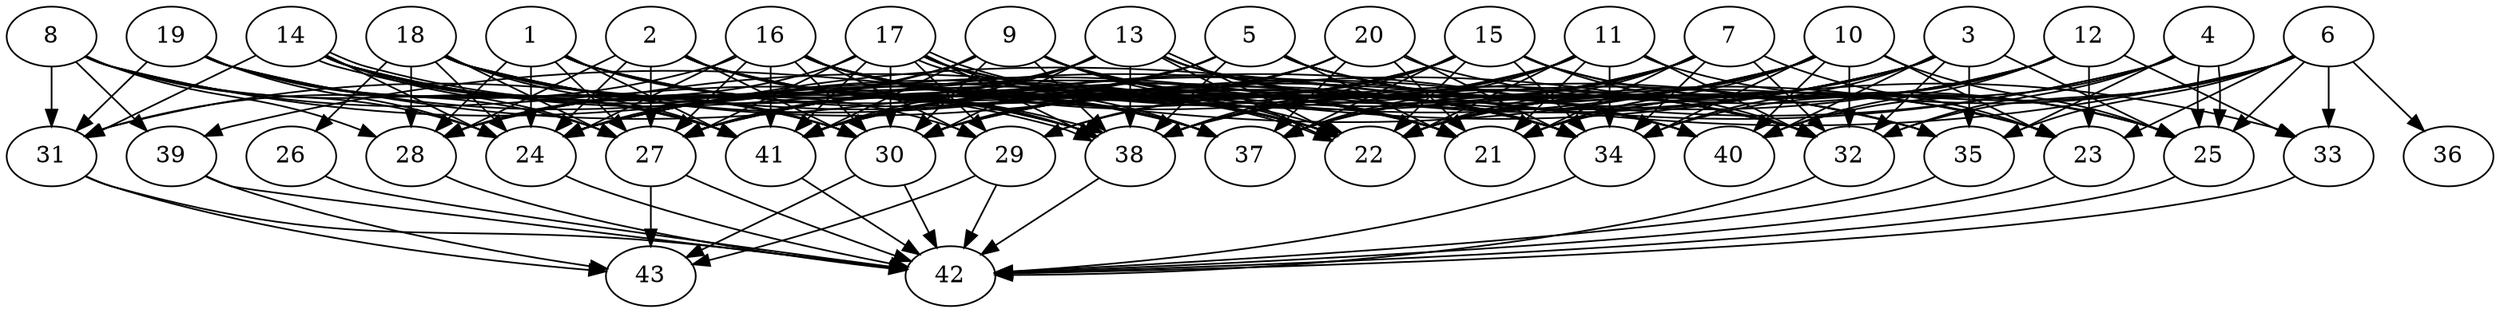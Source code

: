 // DAG (tier=3-complex, mode=compute, n=43, ccr=0.453, fat=0.701, density=0.800, regular=0.328, jump=0.203, mindata=1048576, maxdata=16777216)
// DAG automatically generated by daggen at Sun Aug 24 16:33:34 2025
// /home/ermia/Project/Environments/daggen/bin/daggen --dot --ccr 0.453 --fat 0.701 --regular 0.328 --density 0.800 --jump 0.203 --mindata 1048576 --maxdata 16777216 -n 43 
digraph G {
  1 [size="18971012409958860", alpha="0.03", expect_size="9485506204979430"]
  1 -> 21 [size ="494522568015872"]
  1 -> 24 [size ="494522568015872"]
  1 -> 27 [size ="494522568015872"]
  1 -> 28 [size ="494522568015872"]
  1 -> 29 [size ="494522568015872"]
  1 -> 34 [size ="494522568015872"]
  1 -> 37 [size ="494522568015872"]
  1 -> 41 [size ="494522568015872"]
  2 [size="4438577436347152203776", alpha="0.19", expect_size="2219288718173576101888"]
  2 -> 21 [size ="2160657126391808"]
  2 -> 24 [size ="2160657126391808"]
  2 -> 27 [size ="2160657126391808"]
  2 -> 28 [size ="2160657126391808"]
  2 -> 30 [size ="2160657126391808"]
  2 -> 34 [size ="2160657126391808"]
  2 -> 37 [size ="2160657126391808"]
  2 -> 38 [size ="2160657126391808"]
  3 [size="56134067045640680", alpha="0.04", expect_size="28067033522820340"]
  3 -> 22 [size ="2242737977950208"]
  3 -> 25 [size ="2242737977950208"]
  3 -> 27 [size ="2242737977950208"]
  3 -> 28 [size ="2242737977950208"]
  3 -> 32 [size ="2242737977950208"]
  3 -> 34 [size ="2242737977950208"]
  3 -> 35 [size ="2242737977950208"]
  3 -> 37 [size ="2242737977950208"]
  3 -> 40 [size ="2242737977950208"]
  3 -> 41 [size ="2242737977950208"]
  4 [size="1132773821611245568000", alpha="0.13", expect_size="566386910805622784000"]
  4 -> 25 [size ="869331579699200"]
  4 -> 25 [size ="869331579699200"]
  4 -> 27 [size ="869331579699200"]
  4 -> 32 [size ="869331579699200"]
  4 -> 35 [size ="869331579699200"]
  4 -> 40 [size ="869331579699200"]
  4 -> 41 [size ="869331579699200"]
  5 [size="562096172313322176", alpha="0.03", expect_size="281048086156661088"]
  5 -> 21 [size ="848451067707392"]
  5 -> 23 [size ="848451067707392"]
  5 -> 27 [size ="848451067707392"]
  5 -> 31 [size ="848451067707392"]
  5 -> 32 [size ="848451067707392"]
  5 -> 35 [size ="848451067707392"]
  5 -> 38 [size ="848451067707392"]
  5 -> 41 [size ="848451067707392"]
  6 [size="1571483876367911168", alpha="0.10", expect_size="785741938183955584"]
  6 -> 21 [size ="667002456768512"]
  6 -> 22 [size ="667002456768512"]
  6 -> 23 [size ="667002456768512"]
  6 -> 24 [size ="667002456768512"]
  6 -> 25 [size ="667002456768512"]
  6 -> 32 [size ="667002456768512"]
  6 -> 33 [size ="667002456768512"]
  6 -> 35 [size ="667002456768512"]
  6 -> 36 [size ="667002456768512"]
  7 [size="27139774154032128", alpha="0.07", expect_size="13569887077016064"]
  7 -> 21 [size ="1573538578300928"]
  7 -> 22 [size ="1573538578300928"]
  7 -> 23 [size ="1573538578300928"]
  7 -> 24 [size ="1573538578300928"]
  7 -> 32 [size ="1573538578300928"]
  7 -> 34 [size ="1573538578300928"]
  7 -> 37 [size ="1573538578300928"]
  7 -> 38 [size ="1573538578300928"]
  7 -> 41 [size ="1573538578300928"]
  8 [size="29105851829058384", alpha="0.11", expect_size="14552925914529192"]
  8 -> 21 [size ="64597524480000"]
  8 -> 24 [size ="64597524480000"]
  8 -> 28 [size ="64597524480000"]
  8 -> 31 [size ="64597524480000"]
  8 -> 38 [size ="64597524480000"]
  8 -> 39 [size ="64597524480000"]
  8 -> 41 [size ="64597524480000"]
  9 [size="577074524868727424", alpha="0.11", expect_size="288537262434363712"]
  9 -> 21 [size ="845585108172800"]
  9 -> 22 [size ="845585108172800"]
  9 -> 23 [size ="845585108172800"]
  9 -> 24 [size ="845585108172800"]
  9 -> 28 [size ="845585108172800"]
  9 -> 30 [size ="845585108172800"]
  9 -> 34 [size ="845585108172800"]
  9 -> 38 [size ="845585108172800"]
  9 -> 40 [size ="845585108172800"]
  9 -> 41 [size ="845585108172800"]
  10 [size="1626220462366991056896", alpha="0.14", expect_size="813110231183495528448"]
  10 -> 21 [size ="1106308547739648"]
  10 -> 22 [size ="1106308547739648"]
  10 -> 23 [size ="1106308547739648"]
  10 -> 24 [size ="1106308547739648"]
  10 -> 25 [size ="1106308547739648"]
  10 -> 30 [size ="1106308547739648"]
  10 -> 32 [size ="1106308547739648"]
  10 -> 34 [size ="1106308547739648"]
  10 -> 37 [size ="1106308547739648"]
  10 -> 38 [size ="1106308547739648"]
  10 -> 39 [size ="1106308547739648"]
  10 -> 40 [size ="1106308547739648"]
  11 [size="761903558486261888", alpha="0.07", expect_size="380951779243130944"]
  11 -> 21 [size ="1299837492396032"]
  11 -> 22 [size ="1299837492396032"]
  11 -> 24 [size ="1299837492396032"]
  11 -> 25 [size ="1299837492396032"]
  11 -> 29 [size ="1299837492396032"]
  11 -> 30 [size ="1299837492396032"]
  11 -> 32 [size ="1299837492396032"]
  11 -> 34 [size ="1299837492396032"]
  11 -> 37 [size ="1299837492396032"]
  11 -> 38 [size ="1299837492396032"]
  12 [size="3816823882183069184", alpha="0.10", expect_size="1908411941091534592"]
  12 -> 21 [size ="1927408215130112"]
  12 -> 22 [size ="1927408215130112"]
  12 -> 23 [size ="1927408215130112"]
  12 -> 30 [size ="1927408215130112"]
  12 -> 33 [size ="1927408215130112"]
  12 -> 34 [size ="1927408215130112"]
  12 -> 38 [size ="1927408215130112"]
  12 -> 40 [size ="1927408215130112"]
  13 [size="12362103209613312", alpha="0.04", expect_size="6181051604806656"]
  13 -> 22 [size ="1188709508579328"]
  13 -> 22 [size ="1188709508579328"]
  13 -> 27 [size ="1188709508579328"]
  13 -> 28 [size ="1188709508579328"]
  13 -> 30 [size ="1188709508579328"]
  13 -> 33 [size ="1188709508579328"]
  13 -> 34 [size ="1188709508579328"]
  13 -> 38 [size ="1188709508579328"]
  13 -> 40 [size ="1188709508579328"]
  13 -> 41 [size ="1188709508579328"]
  14 [size="2095937784622801152", alpha="0.13", expect_size="1047968892311400576"]
  14 -> 22 [size ="1520003362848768"]
  14 -> 24 [size ="1520003362848768"]
  14 -> 27 [size ="1520003362848768"]
  14 -> 30 [size ="1520003362848768"]
  14 -> 31 [size ="1520003362848768"]
  14 -> 37 [size ="1520003362848768"]
  14 -> 38 [size ="1520003362848768"]
  14 -> 38 [size ="1520003362848768"]
  14 -> 41 [size ="1520003362848768"]
  15 [size="874582929072986259456", alpha="0.13", expect_size="437291464536493129728"]
  15 -> 22 [size ="731628561235968"]
  15 -> 23 [size ="731628561235968"]
  15 -> 25 [size ="731628561235968"]
  15 -> 27 [size ="731628561235968"]
  15 -> 29 [size ="731628561235968"]
  15 -> 30 [size ="731628561235968"]
  15 -> 32 [size ="731628561235968"]
  15 -> 34 [size ="731628561235968"]
  15 -> 37 [size ="731628561235968"]
  15 -> 38 [size ="731628561235968"]
  15 -> 41 [size ="731628561235968"]
  16 [size="1719757289198900992", alpha="0.08", expect_size="859878644599450496"]
  16 -> 21 [size ="1512785133436928"]
  16 -> 22 [size ="1512785133436928"]
  16 -> 24 [size ="1512785133436928"]
  16 -> 27 [size ="1512785133436928"]
  16 -> 29 [size ="1512785133436928"]
  16 -> 30 [size ="1512785133436928"]
  16 -> 31 [size ="1512785133436928"]
  16 -> 32 [size ="1512785133436928"]
  16 -> 34 [size ="1512785133436928"]
  16 -> 35 [size ="1512785133436928"]
  16 -> 37 [size ="1512785133436928"]
  16 -> 41 [size ="1512785133436928"]
  17 [size="1191776039828477952", alpha="0.02", expect_size="595888019914238976"]
  17 -> 22 [size ="438254302134272"]
  17 -> 22 [size ="438254302134272"]
  17 -> 27 [size ="438254302134272"]
  17 -> 28 [size ="438254302134272"]
  17 -> 29 [size ="438254302134272"]
  17 -> 30 [size ="438254302134272"]
  17 -> 32 [size ="438254302134272"]
  17 -> 34 [size ="438254302134272"]
  17 -> 35 [size ="438254302134272"]
  17 -> 37 [size ="438254302134272"]
  17 -> 38 [size ="438254302134272"]
  17 -> 41 [size ="438254302134272"]
  18 [size="12229125856918684", alpha="0.02", expect_size="6114562928459342"]
  18 -> 22 [size ="361652654440448"]
  18 -> 24 [size ="361652654440448"]
  18 -> 26 [size ="361652654440448"]
  18 -> 27 [size ="361652654440448"]
  18 -> 28 [size ="361652654440448"]
  18 -> 30 [size ="361652654440448"]
  18 -> 32 [size ="361652654440448"]
  18 -> 38 [size ="361652654440448"]
  18 -> 40 [size ="361652654440448"]
  18 -> 41 [size ="361652654440448"]
  19 [size="32501988057117264", alpha="0.09", expect_size="16250994028558632"]
  19 -> 22 [size ="727873014988800"]
  19 -> 24 [size ="727873014988800"]
  19 -> 27 [size ="727873014988800"]
  19 -> 30 [size ="727873014988800"]
  19 -> 31 [size ="727873014988800"]
  19 -> 40 [size ="727873014988800"]
  19 -> 41 [size ="727873014988800"]
  20 [size="125706928489666445312", alpha="0.19", expect_size="62853464244833222656"]
  20 -> 21 [size ="200753348083712"]
  20 -> 25 [size ="200753348083712"]
  20 -> 27 [size ="200753348083712"]
  20 -> 30 [size ="200753348083712"]
  20 -> 34 [size ="200753348083712"]
  20 -> 37 [size ="200753348083712"]
  20 -> 41 [size ="200753348083712"]
  21 [size="617286288923426816000", alpha="0.06", expect_size="308643144461713408000"]
  22 [size="128387361262435824", alpha="0.11", expect_size="64193680631217912"]
  23 [size="1450301348081970446336", alpha="0.09", expect_size="725150674040985223168"]
  23 -> 42 [size ="1025011695484928"]
  24 [size="68977497030524928000", alpha="0.12", expect_size="34488748515262464000"]
  24 -> 42 [size ="134553482035200"]
  25 [size="15295252246942284", alpha="0.13", expect_size="7647626123471142"]
  25 -> 42 [size ="285119558451200"]
  26 [size="156620105342366253056", alpha="0.16", expect_size="78310052671183126528"]
  26 -> 42 [size ="232445777543168"]
  27 [size="18439918099365888000", alpha="0.07", expect_size="9219959049682944000"]
  27 -> 42 [size ="55837930291200"]
  27 -> 43 [size ="55837930291200"]
  28 [size="1047552349968602240", alpha="0.03", expect_size="523776174984301120"]
  28 -> 42 [size ="1030396955328512"]
  29 [size="3100486450886475776000", alpha="0.17", expect_size="1550243225443237888000"]
  29 -> 42 [size ="1701021797580800"]
  29 -> 43 [size ="1701021797580800"]
  30 [size="10824169939768686", alpha="0.01", expect_size="5412084969884343"]
  30 -> 42 [size ="405773955891200"]
  30 -> 43 [size ="405773955891200"]
  31 [size="114857025523261898752", alpha="0.09", expect_size="57428512761630949376"]
  31 -> 42 [size ="189028968169472"]
  31 -> 43 [size ="189028968169472"]
  32 [size="4299830779527036928000", alpha="0.06", expect_size="2149915389763518464000"]
  32 -> 42 [size ="2115392189235200"]
  33 [size="51699691797849571328", alpha="0.09", expect_size="25849845898924785664"]
  33 -> 42 [size ="111023595978752"]
  34 [size="47916317653338161152", alpha="0.05", expect_size="23958158826669080576"]
  34 -> 42 [size ="105538830467072"]
  35 [size="3774606846635853312", alpha="0.12", expect_size="1887303423317926656"]
  35 -> 42 [size ="2067181214892032"]
  36 [size="85945796594891520", alpha="0.13", expect_size="42972898297445760"]
  37 [size="471532973397874049024", alpha="0.16", expect_size="235766486698937024512"]
  38 [size="1609316929483112960", alpha="0.15", expect_size="804658464741556480"]
  38 -> 42 [size ="607932228042752"]
  39 [size="561381688650533699584", alpha="0.09", expect_size="280690844325266849792"]
  39 -> 42 [size ="544413411442688"]
  39 -> 43 [size ="544413411442688"]
  40 [size="1078177614914651776", alpha="0.18", expect_size="539088807457325888"]
  41 [size="86250348089030816", alpha="0.02", expect_size="43125174044515408"]
  41 -> 42 [size ="1920547986341888"]
  42 [size="773670498431907584", alpha="0.07", expect_size="386835249215953792"]
  43 [size="195658563982613568", alpha="0.18", expect_size="97829281991306784"]
}